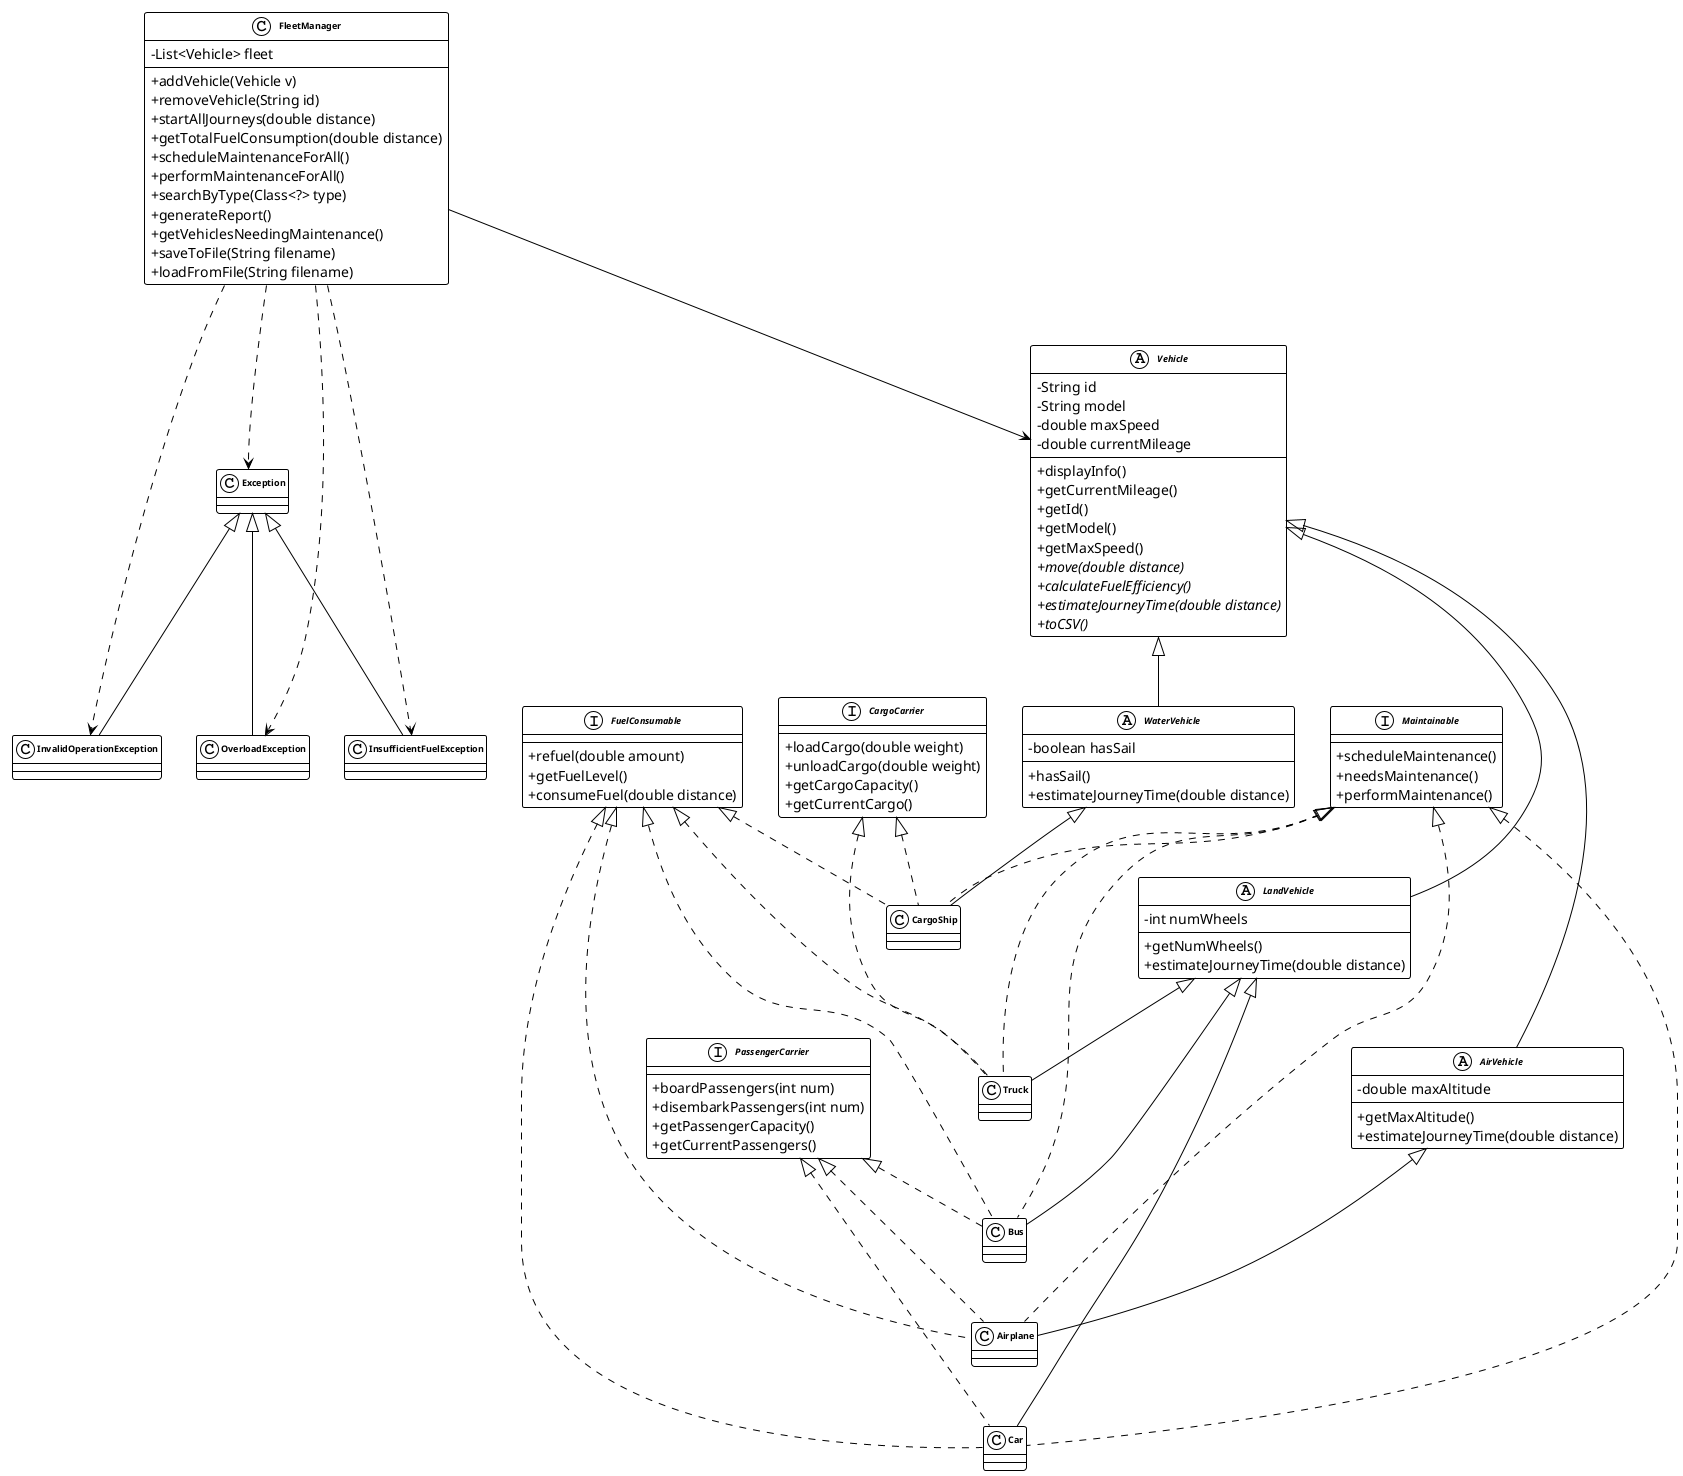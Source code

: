 @startuml Transportation Fleet Management System

!theme plain
skinparam classAttributeIconSize 0
skinparam classFontSize 9
skinparam classFontStyle bold
skinparam packageFontSize 12
skinparam packageFontStyle bold
skinparam backgroundColor white
skinparam classBackgroundColor white
skinparam classBorderColor black

' Exception Classes (Top-Right)
class Exception
class InvalidOperationException
class OverloadException
class InsufficientFuelException

' FleetManager (Top-Left)
class FleetManager {
    -List<Vehicle> fleet
    +addVehicle(Vehicle v)
    +removeVehicle(String id)
    +startAllJourneys(double distance)
    +getTotalFuelConsumption(double distance)
    +scheduleMaintenanceForAll()
    +performMaintenanceForAll()
    +searchByType(Class<?> type)
    +generateReport()
    +getVehiclesNeedingMaintenance()
    +saveToFile(String filename)
    +loadFromFile(String filename)
}

' Main Vehicle Abstract Class (Center)
abstract class Vehicle {
    -String id
    -String model
    -double maxSpeed
    -double currentMileage
    +displayInfo()
    +getCurrentMileage()
    +getId()
    +getModel()
    +getMaxSpeed()
    +{abstract} move(double distance)
    +{abstract} calculateFuelEfficiency()
    +{abstract} estimateJourneyTime(double distance)
    +{abstract} toCSV()
}

' Abstract Vehicle Types
abstract class WaterVehicle {
    -boolean hasSail
    +hasSail()
    +estimateJourneyTime(double distance)
}

abstract class LandVehicle {
    -int numWheels
    +getNumWheels()
    +estimateJourneyTime(double distance)
}

abstract class AirVehicle {
    -double maxAltitude
    +getMaxAltitude()
    +estimateJourneyTime(double distance)
}

' Concrete Vehicle Classes (Bottom Row)
class CargoShip
class Truck
class Bus
class Airplane
class Car

' Interfaces (Bottom-Middle Row)
interface CargoCarrier {
    +loadCargo(double weight)
    +unloadCargo(double weight)
    +getCargoCapacity()
    +getCurrentCargo()
}

interface FuelConsumable {
    +refuel(double amount)
    +getFuelLevel()
    +consumeFuel(double distance)
}

interface Maintainable {
    +scheduleMaintenance()
    +needsMaintenance()
    +performMaintenance()
}

interface PassengerCarrier {
    +boardPassengers(int num)
    +disembarkPassengers(int num)
    +getPassengerCapacity()
    +getCurrentPassengers()
}

' Inheritance Relationships
Vehicle <|-- WaterVehicle
Vehicle <|-- LandVehicle
Vehicle <|-- AirVehicle
WaterVehicle <|-- CargoShip
LandVehicle <|-- Truck
LandVehicle <|-- Bus
LandVehicle <|-- Car
AirVehicle <|-- Airplane

' Exception Inheritance
Exception <|-- InvalidOperationException
Exception <|-- OverloadException
Exception <|-- InsufficientFuelException

' Interface Implementations
CargoCarrier <|.. CargoShip
CargoCarrier <|.. Truck
FuelConsumable <|.. CargoShip
FuelConsumable <|.. Truck
FuelConsumable <|.. Bus
FuelConsumable <|.. Airplane
FuelConsumable <|.. Car
Maintainable <|.. CargoShip
Maintainable <|.. Truck
Maintainable <|.. Bus
Maintainable <|.. Airplane
Maintainable <|.. Car
PassengerCarrier <|.. Bus
PassengerCarrier <|.. Airplane
PassengerCarrier <|.. Car

' Association and Dependencies
FleetManager --> Vehicle
FleetManager ..> InvalidOperationException
FleetManager ..> OverloadException
FleetManager ..> InsufficientFuelException
FleetManager ..> Exception

' Layout positioning
FleetManager -[hidden]- Exception
Vehicle -[hidden]- CargoCarrier
WaterVehicle -[hidden]- LandVehicle
LandVehicle -[hidden]- AirVehicle
CargoShip -[hidden]- Truck
Truck -[hidden]- Bus
Bus -[hidden]- Airplane
Airplane -[hidden]- Car

@enduml


